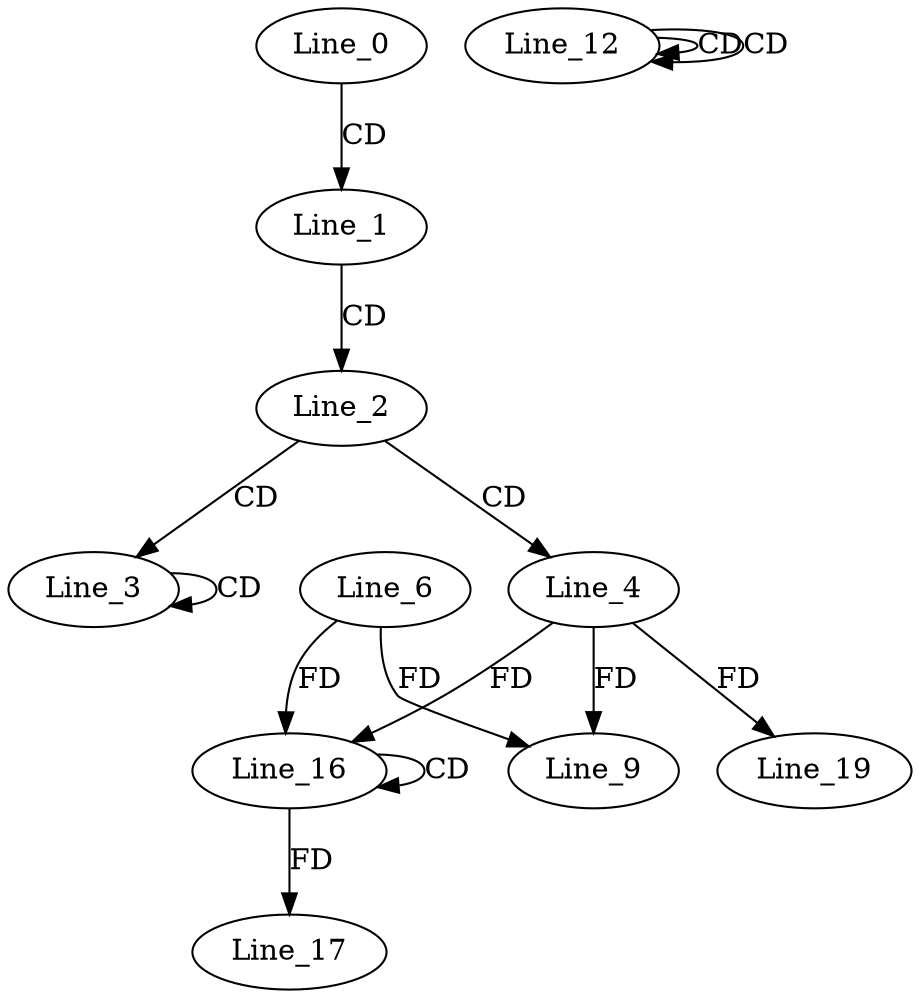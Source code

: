 digraph G {
  Line_0;
  Line_1;
  Line_2;
  Line_3;
  Line_3;
  Line_4;
  Line_9;
  Line_6;
  Line_12;
  Line_12;
  Line_12;
  Line_16;
  Line_16;
  Line_17;
  Line_19;
  Line_0 -> Line_1 [ label="CD" ];
  Line_1 -> Line_2 [ label="CD" ];
  Line_2 -> Line_3 [ label="CD" ];
  Line_3 -> Line_3 [ label="CD" ];
  Line_2 -> Line_4 [ label="CD" ];
  Line_4 -> Line_9 [ label="FD" ];
  Line_6 -> Line_9 [ label="FD" ];
  Line_12 -> Line_12 [ label="CD" ];
  Line_12 -> Line_12 [ label="CD" ];
  Line_16 -> Line_16 [ label="CD" ];
  Line_4 -> Line_16 [ label="FD" ];
  Line_6 -> Line_16 [ label="FD" ];
  Line_16 -> Line_17 [ label="FD" ];
  Line_4 -> Line_19 [ label="FD" ];
}
